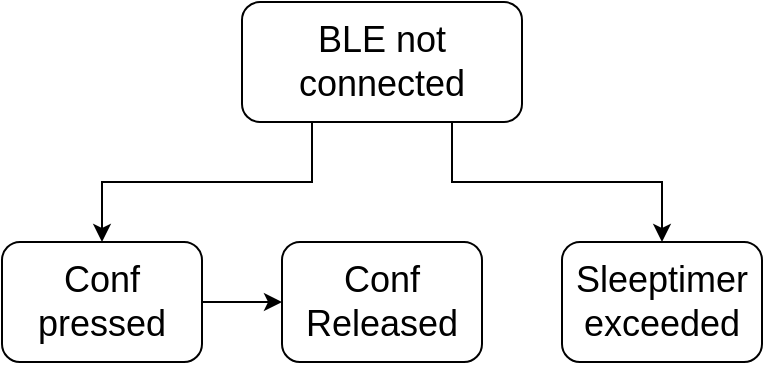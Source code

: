 <mxfile version="15.8.6" type="device"><diagram id="7IAR3PvAKZECHdE2uaAX" name="Page-1"><mxGraphModel dx="595" dy="762" grid="1" gridSize="10" guides="1" tooltips="1" connect="1" arrows="1" fold="1" page="1" pageScale="1" pageWidth="827" pageHeight="1169" math="0" shadow="0"><root><mxCell id="0"/><mxCell id="1" parent="0"/><mxCell id="4P6XBOSCqB3bAcIRZd92-8" style="edgeStyle=orthogonalEdgeStyle;rounded=0;orthogonalLoop=1;jettySize=auto;html=1;exitX=0.25;exitY=1;exitDx=0;exitDy=0;" edge="1" parent="1" source="4P6XBOSCqB3bAcIRZd92-3" target="4P6XBOSCqB3bAcIRZd92-4"><mxGeometry relative="1" as="geometry"/></mxCell><mxCell id="4P6XBOSCqB3bAcIRZd92-10" style="edgeStyle=orthogonalEdgeStyle;rounded=0;orthogonalLoop=1;jettySize=auto;html=1;exitX=0.75;exitY=1;exitDx=0;exitDy=0;" edge="1" parent="1" source="4P6XBOSCqB3bAcIRZd92-3" target="4P6XBOSCqB3bAcIRZd92-6"><mxGeometry relative="1" as="geometry"/></mxCell><mxCell id="4P6XBOSCqB3bAcIRZd92-3" value="&lt;font style=&quot;font-size: 18px&quot;&gt;BLE not connected&lt;/font&gt;" style="rounded=1;whiteSpace=wrap;html=1;fontSize=18;" vertex="1" parent="1"><mxGeometry x="950" y="320" width="140" height="60" as="geometry"/></mxCell><mxCell id="4P6XBOSCqB3bAcIRZd92-9" style="edgeStyle=orthogonalEdgeStyle;rounded=0;orthogonalLoop=1;jettySize=auto;html=1;exitX=1;exitY=0.5;exitDx=0;exitDy=0;entryX=0;entryY=0.5;entryDx=0;entryDy=0;" edge="1" parent="1" source="4P6XBOSCqB3bAcIRZd92-4" target="4P6XBOSCqB3bAcIRZd92-5"><mxGeometry relative="1" as="geometry"/></mxCell><mxCell id="4P6XBOSCqB3bAcIRZd92-4" value="&lt;font style=&quot;font-size: 18px&quot;&gt;Conf pressed&lt;/font&gt;" style="rounded=1;whiteSpace=wrap;html=1;fontSize=18;" vertex="1" parent="1"><mxGeometry x="830" y="440" width="100" height="60" as="geometry"/></mxCell><mxCell id="4P6XBOSCqB3bAcIRZd92-5" value="Conf Released" style="whiteSpace=wrap;html=1;rounded=1;fontSize=18;" vertex="1" parent="1"><mxGeometry x="970" y="440" width="100" height="60" as="geometry"/></mxCell><mxCell id="4P6XBOSCqB3bAcIRZd92-6" value="&lt;span style=&quot;color: rgb(0 , 0 , 0) ; font-family: &amp;#34;helvetica&amp;#34; ; font-size: 18px ; font-style: normal ; font-weight: 400 ; letter-spacing: normal ; text-align: center ; text-indent: 0px ; text-transform: none ; word-spacing: 0px ; display: inline ; float: none&quot;&gt;Sleeptimer&lt;/span&gt;&lt;br style=&quot;color: rgb(0 , 0 , 0) ; font-family: &amp;#34;helvetica&amp;#34; ; font-size: 18px ; font-style: normal ; font-weight: 400 ; letter-spacing: normal ; text-align: center ; text-indent: 0px ; text-transform: none ; word-spacing: 0px&quot;&gt;&lt;span style=&quot;color: rgb(0 , 0 , 0) ; font-family: &amp;#34;helvetica&amp;#34; ; font-size: 18px ; font-style: normal ; font-weight: 400 ; letter-spacing: normal ; text-align: center ; text-indent: 0px ; text-transform: none ; word-spacing: 0px ; display: inline ; float: none&quot;&gt;exceeded&lt;/span&gt;" style="rounded=1;whiteSpace=wrap;html=1;fontSize=18;" vertex="1" parent="1"><mxGeometry x="1110" y="440" width="100" height="60" as="geometry"/></mxCell></root></mxGraphModel></diagram></mxfile>